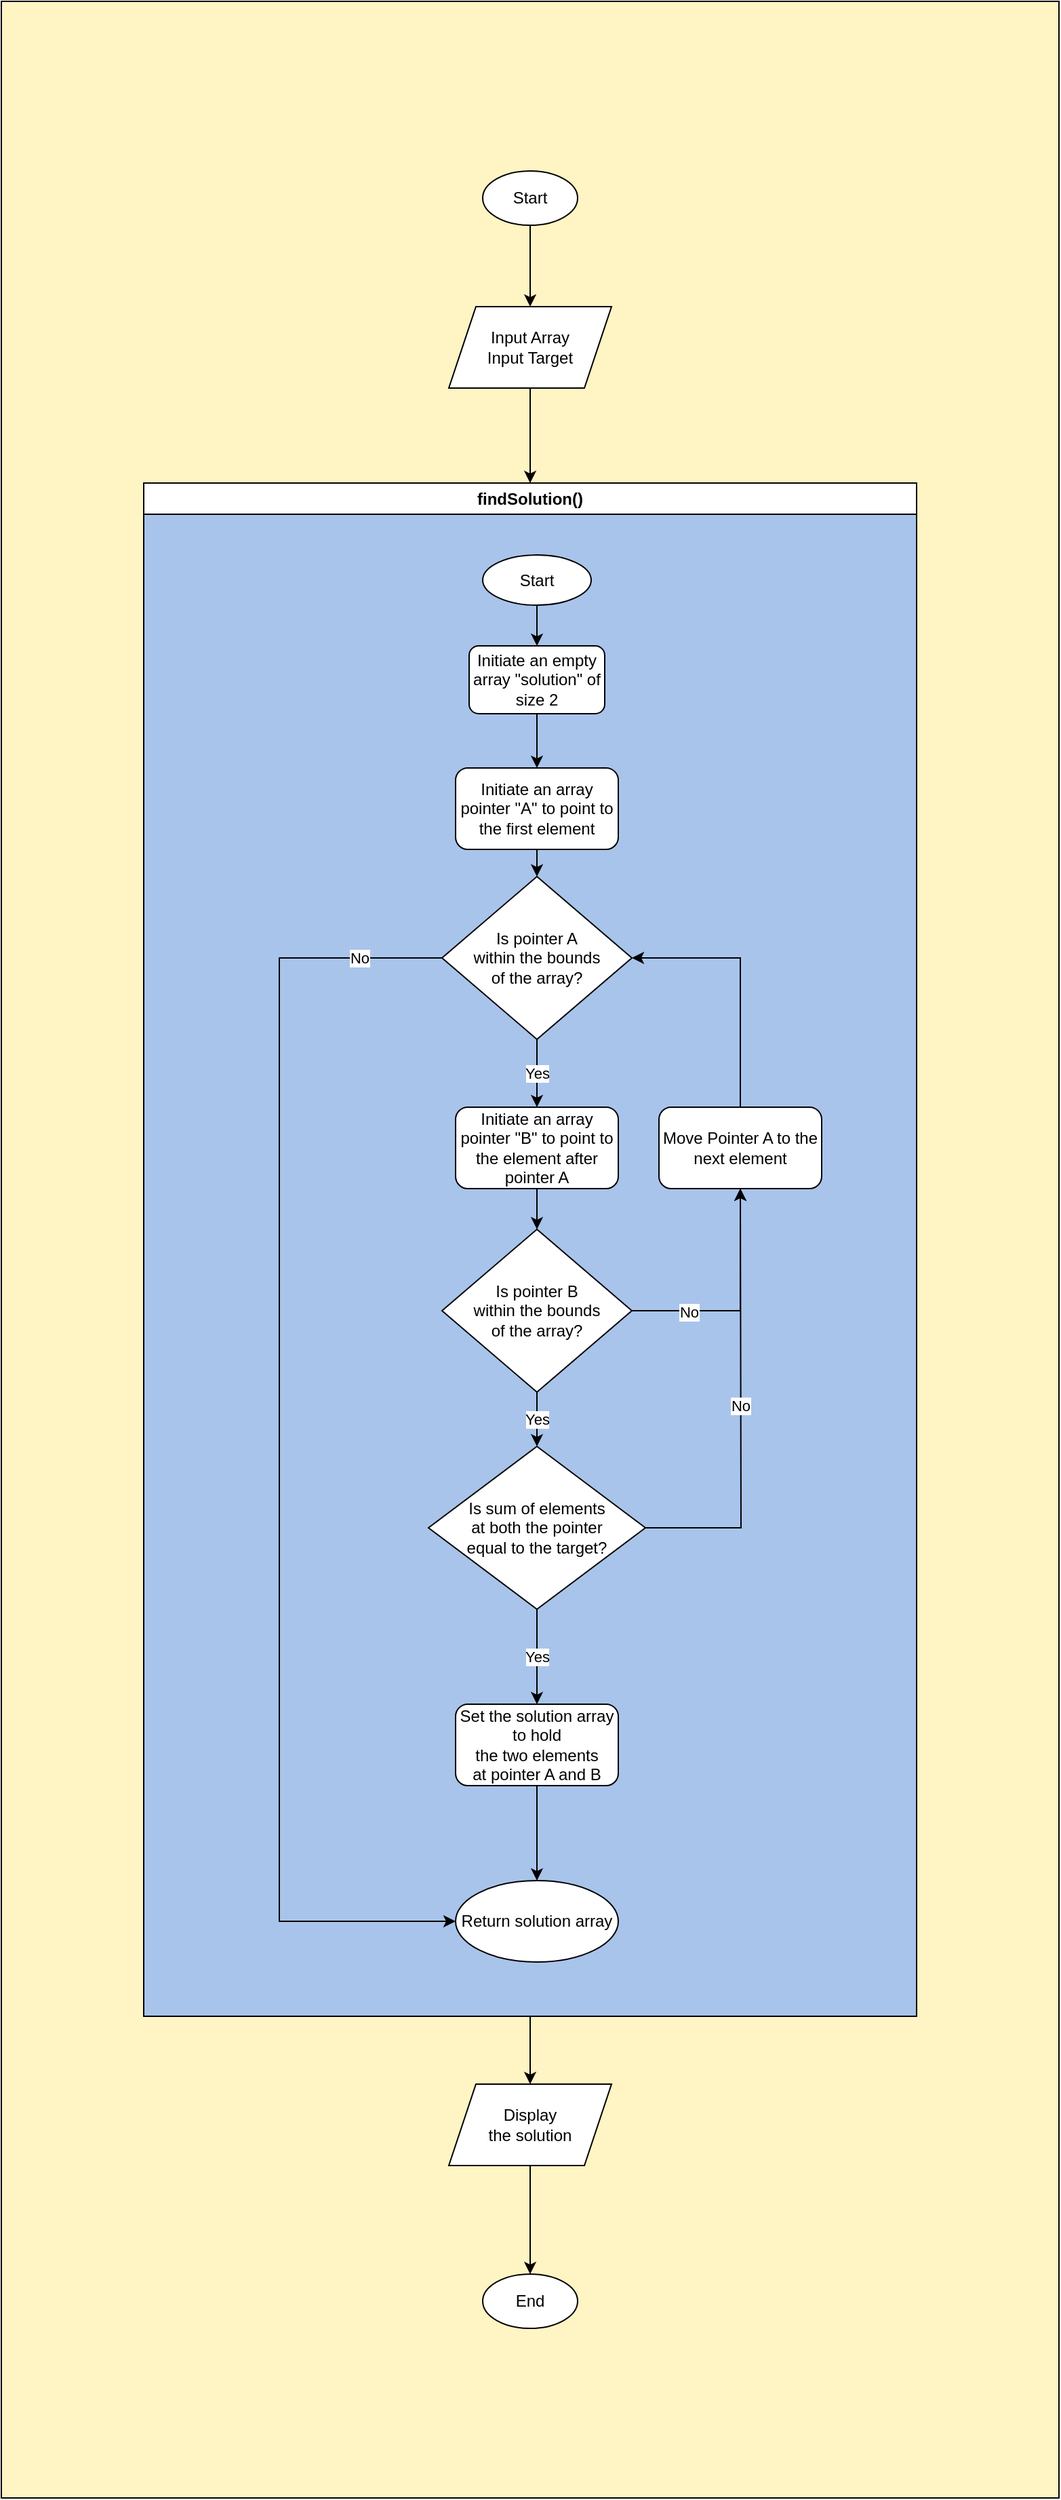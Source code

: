 <mxfile version="24.7.8">
  <diagram name="Page-1" id="XJ04fxFgUGnA7VRgrxKO">
    <mxGraphModel dx="2200" dy="2588" grid="1" gridSize="10" guides="1" tooltips="1" connect="1" arrows="1" fold="1" page="1" pageScale="1" pageWidth="850" pageHeight="1100" math="0" shadow="0">
      <root>
        <mxCell id="0" />
        <mxCell id="1" parent="0" />
        <mxCell id="MTKer7UUviG5hREiB2Xr-40" value="t" style="rounded=0;whiteSpace=wrap;html=1;fillColor=#FFF4C3;glass=0;shadow=0;labelBackgroundColor=none;" vertex="1" parent="1">
          <mxGeometry x="35" y="-75" width="780" height="1840" as="geometry" />
        </mxCell>
        <mxCell id="MTKer7UUviG5hREiB2Xr-19" style="edgeStyle=orthogonalEdgeStyle;rounded=0;orthogonalLoop=1;jettySize=auto;html=1;exitX=0.5;exitY=1;exitDx=0;exitDy=0;entryX=0.5;entryY=0;entryDx=0;entryDy=0;" edge="1" parent="1" source="MTKer7UUviG5hREiB2Xr-2" target="MTKer7UUviG5hREiB2Xr-3">
          <mxGeometry relative="1" as="geometry" />
        </mxCell>
        <mxCell id="MTKer7UUviG5hREiB2Xr-2" value="Input Array&lt;div&gt;Input Target&lt;/div&gt;" style="shape=parallelogram;perimeter=parallelogramPerimeter;whiteSpace=wrap;html=1;fixedSize=1;" vertex="1" parent="1">
          <mxGeometry x="365" y="150" width="120" height="60" as="geometry" />
        </mxCell>
        <mxCell id="MTKer7UUviG5hREiB2Xr-37" style="edgeStyle=orthogonalEdgeStyle;rounded=0;orthogonalLoop=1;jettySize=auto;html=1;exitX=0.5;exitY=1;exitDx=0;exitDy=0;entryX=0.5;entryY=0;entryDx=0;entryDy=0;" edge="1" parent="1" source="MTKer7UUviG5hREiB2Xr-3" target="MTKer7UUviG5hREiB2Xr-36">
          <mxGeometry relative="1" as="geometry" />
        </mxCell>
        <mxCell id="MTKer7UUviG5hREiB2Xr-3" value="findSolution()" style="swimlane;whiteSpace=wrap;html=1;swimlaneFillColor=#A9C4EB;" vertex="1" parent="1">
          <mxGeometry x="140" y="280" width="570" height="1130" as="geometry" />
        </mxCell>
        <mxCell id="MTKer7UUviG5hREiB2Xr-18" style="edgeStyle=orthogonalEdgeStyle;rounded=0;orthogonalLoop=1;jettySize=auto;html=1;exitX=0.5;exitY=1;exitDx=0;exitDy=0;entryX=0.5;entryY=0;entryDx=0;entryDy=0;" edge="1" parent="MTKer7UUviG5hREiB2Xr-3" source="MTKer7UUviG5hREiB2Xr-4" target="MTKer7UUviG5hREiB2Xr-9">
          <mxGeometry relative="1" as="geometry" />
        </mxCell>
        <mxCell id="MTKer7UUviG5hREiB2Xr-4" value="Start" style="ellipse;whiteSpace=wrap;html=1;" vertex="1" parent="MTKer7UUviG5hREiB2Xr-3">
          <mxGeometry x="250" y="53" width="80" height="37" as="geometry" />
        </mxCell>
        <mxCell id="MTKer7UUviG5hREiB2Xr-17" style="edgeStyle=orthogonalEdgeStyle;rounded=0;orthogonalLoop=1;jettySize=auto;html=1;exitX=0.5;exitY=1;exitDx=0;exitDy=0;entryX=0.5;entryY=0;entryDx=0;entryDy=0;" edge="1" parent="MTKer7UUviG5hREiB2Xr-3" source="MTKer7UUviG5hREiB2Xr-9" target="MTKer7UUviG5hREiB2Xr-11">
          <mxGeometry relative="1" as="geometry" />
        </mxCell>
        <mxCell id="MTKer7UUviG5hREiB2Xr-9" value="&lt;div&gt;Initiate an empty array &quot;solution&quot; of size 2&lt;/div&gt;" style="rounded=1;whiteSpace=wrap;html=1;absoluteArcSize=1;arcSize=14;strokeWidth=1;" vertex="1" parent="MTKer7UUviG5hREiB2Xr-3">
          <mxGeometry x="240" y="120" width="100" height="50" as="geometry" />
        </mxCell>
        <mxCell id="MTKer7UUviG5hREiB2Xr-16" style="edgeStyle=orthogonalEdgeStyle;rounded=0;orthogonalLoop=1;jettySize=auto;html=1;exitX=0.5;exitY=1;exitDx=0;exitDy=0;entryX=0.5;entryY=0;entryDx=0;entryDy=0;" edge="1" parent="MTKer7UUviG5hREiB2Xr-3" source="MTKer7UUviG5hREiB2Xr-11" target="MTKer7UUviG5hREiB2Xr-12">
          <mxGeometry relative="1" as="geometry" />
        </mxCell>
        <mxCell id="MTKer7UUviG5hREiB2Xr-11" value="Initiate an array pointer &quot;A&quot; to point to the first element" style="rounded=1;whiteSpace=wrap;html=1;" vertex="1" parent="MTKer7UUviG5hREiB2Xr-3">
          <mxGeometry x="230" y="210" width="120" height="60" as="geometry" />
        </mxCell>
        <mxCell id="MTKer7UUviG5hREiB2Xr-15" value="Yes" style="edgeStyle=orthogonalEdgeStyle;rounded=0;orthogonalLoop=1;jettySize=auto;html=1;entryX=0.5;entryY=0;entryDx=0;entryDy=0;" edge="1" parent="MTKer7UUviG5hREiB2Xr-3" source="MTKer7UUviG5hREiB2Xr-12" target="MTKer7UUviG5hREiB2Xr-14">
          <mxGeometry relative="1" as="geometry" />
        </mxCell>
        <mxCell id="MTKer7UUviG5hREiB2Xr-34" style="edgeStyle=orthogonalEdgeStyle;rounded=0;orthogonalLoop=1;jettySize=auto;html=1;exitX=0;exitY=0.5;exitDx=0;exitDy=0;entryX=0;entryY=0.5;entryDx=0;entryDy=0;" edge="1" parent="MTKer7UUviG5hREiB2Xr-3" source="MTKer7UUviG5hREiB2Xr-12" target="MTKer7UUviG5hREiB2Xr-32">
          <mxGeometry relative="1" as="geometry">
            <Array as="points">
              <mxPoint x="100" y="350" />
              <mxPoint x="100" y="1060" />
            </Array>
          </mxGeometry>
        </mxCell>
        <mxCell id="MTKer7UUviG5hREiB2Xr-35" value="No" style="edgeLabel;html=1;align=center;verticalAlign=middle;resizable=0;points=[];" vertex="1" connectable="0" parent="MTKer7UUviG5hREiB2Xr-34">
          <mxGeometry x="-0.872" y="-6" relative="1" as="geometry">
            <mxPoint y="6" as="offset" />
          </mxGeometry>
        </mxCell>
        <mxCell id="MTKer7UUviG5hREiB2Xr-12" value="Is pointer A&lt;div&gt;within the bounds&lt;/div&gt;&lt;div&gt;of the&amp;nbsp;&lt;span style=&quot;background-color: initial;&quot;&gt;array?&lt;/span&gt;&lt;/div&gt;" style="rhombus;whiteSpace=wrap;html=1;" vertex="1" parent="MTKer7UUviG5hREiB2Xr-3">
          <mxGeometry x="220" y="290" width="140" height="120" as="geometry" />
        </mxCell>
        <mxCell id="MTKer7UUviG5hREiB2Xr-21" style="edgeStyle=orthogonalEdgeStyle;rounded=0;orthogonalLoop=1;jettySize=auto;html=1;exitX=0.5;exitY=1;exitDx=0;exitDy=0;entryX=0.5;entryY=0;entryDx=0;entryDy=0;" edge="1" parent="MTKer7UUviG5hREiB2Xr-3" source="MTKer7UUviG5hREiB2Xr-14" target="MTKer7UUviG5hREiB2Xr-20">
          <mxGeometry relative="1" as="geometry" />
        </mxCell>
        <mxCell id="MTKer7UUviG5hREiB2Xr-14" value="Initiate an array pointer &quot;B&quot; to point to the element after pointer A" style="rounded=1;whiteSpace=wrap;html=1;" vertex="1" parent="MTKer7UUviG5hREiB2Xr-3">
          <mxGeometry x="230" y="460" width="120" height="60" as="geometry" />
        </mxCell>
        <mxCell id="MTKer7UUviG5hREiB2Xr-24" style="edgeStyle=orthogonalEdgeStyle;rounded=0;orthogonalLoop=1;jettySize=auto;html=1;exitX=1;exitY=0.5;exitDx=0;exitDy=0;" edge="1" parent="MTKer7UUviG5hREiB2Xr-3" source="MTKer7UUviG5hREiB2Xr-20" target="MTKer7UUviG5hREiB2Xr-23">
          <mxGeometry relative="1" as="geometry" />
        </mxCell>
        <mxCell id="MTKer7UUviG5hREiB2Xr-26" value="No" style="edgeLabel;html=1;align=center;verticalAlign=middle;resizable=0;points=[];" vertex="1" connectable="0" parent="MTKer7UUviG5hREiB2Xr-24">
          <mxGeometry x="-0.522" y="-1" relative="1" as="geometry">
            <mxPoint x="1" as="offset" />
          </mxGeometry>
        </mxCell>
        <mxCell id="MTKer7UUviG5hREiB2Xr-29" value="Yes" style="edgeStyle=orthogonalEdgeStyle;rounded=0;orthogonalLoop=1;jettySize=auto;html=1;exitX=0.5;exitY=1;exitDx=0;exitDy=0;entryX=0.5;entryY=0;entryDx=0;entryDy=0;" edge="1" parent="MTKer7UUviG5hREiB2Xr-3" source="MTKer7UUviG5hREiB2Xr-20" target="MTKer7UUviG5hREiB2Xr-27">
          <mxGeometry relative="1" as="geometry" />
        </mxCell>
        <mxCell id="MTKer7UUviG5hREiB2Xr-20" value="Is pointer B&lt;div&gt;within&amp;nbsp;&lt;span style=&quot;background-color: initial;&quot;&gt;the bounds&lt;/span&gt;&lt;div&gt;of the array?&lt;/div&gt;&lt;/div&gt;" style="rhombus;whiteSpace=wrap;html=1;" vertex="1" parent="MTKer7UUviG5hREiB2Xr-3">
          <mxGeometry x="220" y="550" width="140" height="120" as="geometry" />
        </mxCell>
        <mxCell id="MTKer7UUviG5hREiB2Xr-25" style="edgeStyle=orthogonalEdgeStyle;rounded=0;orthogonalLoop=1;jettySize=auto;html=1;exitX=0.5;exitY=0;exitDx=0;exitDy=0;entryX=1;entryY=0.5;entryDx=0;entryDy=0;" edge="1" parent="MTKer7UUviG5hREiB2Xr-3" source="MTKer7UUviG5hREiB2Xr-23" target="MTKer7UUviG5hREiB2Xr-12">
          <mxGeometry relative="1" as="geometry" />
        </mxCell>
        <mxCell id="MTKer7UUviG5hREiB2Xr-23" value="Move Pointer A to the next element" style="rounded=1;whiteSpace=wrap;html=1;" vertex="1" parent="MTKer7UUviG5hREiB2Xr-3">
          <mxGeometry x="380" y="460" width="120" height="60" as="geometry" />
        </mxCell>
        <mxCell id="MTKer7UUviG5hREiB2Xr-28" value="No" style="edgeStyle=orthogonalEdgeStyle;rounded=0;orthogonalLoop=1;jettySize=auto;html=1;exitX=1;exitY=0.5;exitDx=0;exitDy=0;" edge="1" parent="MTKer7UUviG5hREiB2Xr-3" source="MTKer7UUviG5hREiB2Xr-27">
          <mxGeometry relative="1" as="geometry">
            <mxPoint x="440" y="520" as="targetPoint" />
          </mxGeometry>
        </mxCell>
        <mxCell id="MTKer7UUviG5hREiB2Xr-31" value="Yes" style="edgeStyle=orthogonalEdgeStyle;rounded=0;orthogonalLoop=1;jettySize=auto;html=1;exitX=0.5;exitY=1;exitDx=0;exitDy=0;entryX=0.5;entryY=0;entryDx=0;entryDy=0;" edge="1" parent="MTKer7UUviG5hREiB2Xr-3" source="MTKer7UUviG5hREiB2Xr-27" target="MTKer7UUviG5hREiB2Xr-30">
          <mxGeometry relative="1" as="geometry" />
        </mxCell>
        <mxCell id="MTKer7UUviG5hREiB2Xr-27" value="Is sum of elements&lt;div&gt;at both the pointer&lt;div&gt;equal to the target?&lt;/div&gt;&lt;/div&gt;" style="rhombus;whiteSpace=wrap;html=1;" vertex="1" parent="MTKer7UUviG5hREiB2Xr-3">
          <mxGeometry x="210" y="710" width="160" height="120" as="geometry" />
        </mxCell>
        <mxCell id="MTKer7UUviG5hREiB2Xr-33" style="edgeStyle=orthogonalEdgeStyle;rounded=0;orthogonalLoop=1;jettySize=auto;html=1;exitX=0.5;exitY=1;exitDx=0;exitDy=0;entryX=0.5;entryY=0;entryDx=0;entryDy=0;" edge="1" parent="MTKer7UUviG5hREiB2Xr-3" source="MTKer7UUviG5hREiB2Xr-30" target="MTKer7UUviG5hREiB2Xr-32">
          <mxGeometry relative="1" as="geometry" />
        </mxCell>
        <mxCell id="MTKer7UUviG5hREiB2Xr-30" value="Set the solution array to hold&lt;div&gt;the two elements&lt;div&gt;at pointer A and B&lt;/div&gt;&lt;/div&gt;" style="rounded=1;whiteSpace=wrap;html=1;" vertex="1" parent="MTKer7UUviG5hREiB2Xr-3">
          <mxGeometry x="230" y="900" width="120" height="60" as="geometry" />
        </mxCell>
        <mxCell id="MTKer7UUviG5hREiB2Xr-32" value="Return solution array" style="ellipse;whiteSpace=wrap;html=1;" vertex="1" parent="MTKer7UUviG5hREiB2Xr-3">
          <mxGeometry x="230" y="1030" width="120" height="60" as="geometry" />
        </mxCell>
        <mxCell id="MTKer7UUviG5hREiB2Xr-6" style="edgeStyle=orthogonalEdgeStyle;rounded=0;orthogonalLoop=1;jettySize=auto;html=1;entryX=0.5;entryY=0;entryDx=0;entryDy=0;" edge="1" parent="1" source="MTKer7UUviG5hREiB2Xr-5" target="MTKer7UUviG5hREiB2Xr-2">
          <mxGeometry relative="1" as="geometry" />
        </mxCell>
        <mxCell id="MTKer7UUviG5hREiB2Xr-5" value="Start" style="ellipse;whiteSpace=wrap;html=1;" vertex="1" parent="1">
          <mxGeometry x="390" y="50" width="70" height="40" as="geometry" />
        </mxCell>
        <mxCell id="MTKer7UUviG5hREiB2Xr-39" style="edgeStyle=orthogonalEdgeStyle;rounded=0;orthogonalLoop=1;jettySize=auto;html=1;exitX=0.5;exitY=1;exitDx=0;exitDy=0;" edge="1" parent="1" source="MTKer7UUviG5hREiB2Xr-36" target="MTKer7UUviG5hREiB2Xr-38">
          <mxGeometry relative="1" as="geometry" />
        </mxCell>
        <mxCell id="MTKer7UUviG5hREiB2Xr-36" value="Display&lt;div&gt;the solution&lt;/div&gt;" style="shape=parallelogram;perimeter=parallelogramPerimeter;whiteSpace=wrap;html=1;fixedSize=1;" vertex="1" parent="1">
          <mxGeometry x="365" y="1460" width="120" height="60" as="geometry" />
        </mxCell>
        <mxCell id="MTKer7UUviG5hREiB2Xr-38" value="End" style="ellipse;whiteSpace=wrap;html=1;" vertex="1" parent="1">
          <mxGeometry x="390" y="1600" width="70" height="40" as="geometry" />
        </mxCell>
      </root>
    </mxGraphModel>
  </diagram>
</mxfile>
